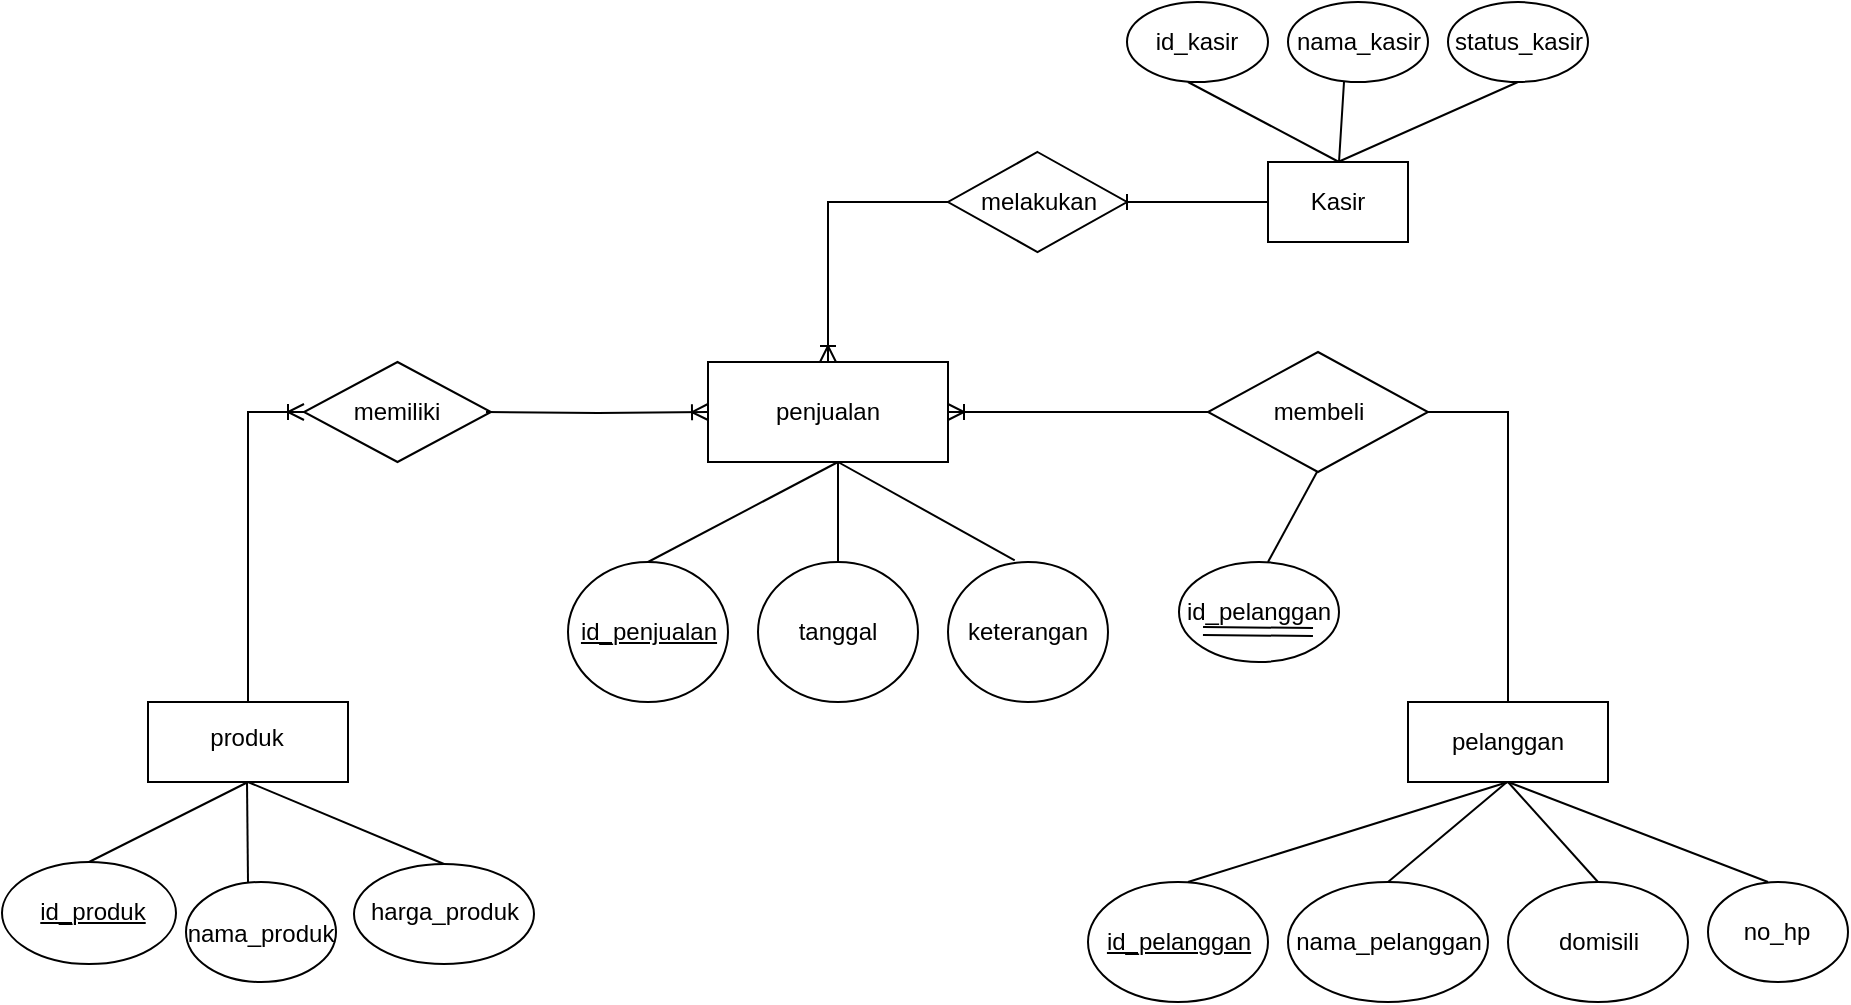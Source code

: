 <mxfile version="17.1.5" type="github">
  <diagram id="R2lEEEUBdFMjLlhIrx00" name="Page-1">
    <mxGraphModel dx="868" dy="482" grid="0" gridSize="10" guides="1" tooltips="1" connect="1" arrows="1" fold="1" page="1" pageScale="1" pageWidth="1100" pageHeight="850" background="none" math="0" shadow="0" extFonts="Permanent Marker^https://fonts.googleapis.com/css?family=Permanent+Marker">
      <root>
        <mxCell id="0" />
        <mxCell id="1" parent="0" />
        <mxCell id="pWj3Hf8z9nEtYZWXzRSV-18" value="" style="rounded=0;whiteSpace=wrap;html=1;pointerEvents=0;fontFamily=Helvetica;fontSize=12;fontColor=default;strokeColor=default;fillColor=none;" vertex="1" parent="1">
          <mxGeometry x="360" y="220" width="120" height="50" as="geometry" />
        </mxCell>
        <mxCell id="pWj3Hf8z9nEtYZWXzRSV-19" value="penjualan" style="text;html=1;strokeColor=none;fillColor=none;align=center;verticalAlign=middle;whiteSpace=wrap;rounded=0;pointerEvents=0;fontFamily=Helvetica;fontSize=12;fontColor=default;" vertex="1" parent="1">
          <mxGeometry x="385" y="230" width="70" height="30" as="geometry" />
        </mxCell>
        <mxCell id="pWj3Hf8z9nEtYZWXzRSV-26" value="" style="ellipse;whiteSpace=wrap;html=1;pointerEvents=0;fontFamily=Helvetica;fontSize=12;fontColor=default;strokeColor=default;fillColor=none;" vertex="1" parent="1">
          <mxGeometry x="290" y="320" width="80" height="70" as="geometry" />
        </mxCell>
        <mxCell id="pWj3Hf8z9nEtYZWXzRSV-27" value="&lt;u&gt;id_penjualan&lt;/u&gt;" style="text;html=1;strokeColor=none;fillColor=none;align=center;verticalAlign=middle;whiteSpace=wrap;rounded=0;pointerEvents=0;fontFamily=Helvetica;fontSize=12;fontColor=default;" vertex="1" parent="1">
          <mxGeometry x="294.5" y="340" width="71" height="30" as="geometry" />
        </mxCell>
        <mxCell id="pWj3Hf8z9nEtYZWXzRSV-28" value="" style="endArrow=none;html=1;rounded=0;fontFamily=Helvetica;fontSize=12;fontColor=default;entryX=0.417;entryY=-0.012;entryDx=0;entryDy=0;entryPerimeter=0;" edge="1" parent="1" target="pWj3Hf8z9nEtYZWXzRSV-35">
          <mxGeometry width="50" height="50" relative="1" as="geometry">
            <mxPoint x="425" y="270" as="sourcePoint" />
            <mxPoint x="485" y="320" as="targetPoint" />
          </mxGeometry>
        </mxCell>
        <mxCell id="pWj3Hf8z9nEtYZWXzRSV-29" value="" style="ellipse;whiteSpace=wrap;html=1;pointerEvents=0;fontFamily=Helvetica;fontSize=12;fontColor=default;strokeColor=default;fillColor=none;" vertex="1" parent="1">
          <mxGeometry x="385" y="320" width="80" height="70" as="geometry" />
        </mxCell>
        <mxCell id="pWj3Hf8z9nEtYZWXzRSV-30" value="keterangan" style="text;html=1;strokeColor=none;fillColor=none;align=center;verticalAlign=middle;whiteSpace=wrap;rounded=0;pointerEvents=0;fontFamily=Helvetica;fontSize=12;fontColor=default;" vertex="1" parent="1">
          <mxGeometry x="490" y="340" width="60" height="30" as="geometry" />
        </mxCell>
        <mxCell id="pWj3Hf8z9nEtYZWXzRSV-31" value="tanggal" style="text;html=1;strokeColor=none;fillColor=none;align=center;verticalAlign=middle;whiteSpace=wrap;rounded=0;pointerEvents=0;fontFamily=Helvetica;fontSize=12;fontColor=default;" vertex="1" parent="1">
          <mxGeometry x="395" y="340" width="60" height="30" as="geometry" />
        </mxCell>
        <mxCell id="pWj3Hf8z9nEtYZWXzRSV-33" value="" style="endArrow=none;html=1;rounded=0;fontFamily=Helvetica;fontSize=12;fontColor=default;" edge="1" parent="1">
          <mxGeometry width="50" height="50" relative="1" as="geometry">
            <mxPoint x="425" y="320" as="sourcePoint" />
            <mxPoint x="425" y="270" as="targetPoint" />
          </mxGeometry>
        </mxCell>
        <mxCell id="pWj3Hf8z9nEtYZWXzRSV-34" value="" style="endArrow=none;html=1;rounded=0;fontFamily=Helvetica;fontSize=12;fontColor=default;exitX=0.5;exitY=0;exitDx=0;exitDy=0;" edge="1" parent="1" source="pWj3Hf8z9nEtYZWXzRSV-26">
          <mxGeometry width="50" height="50" relative="1" as="geometry">
            <mxPoint x="360" y="300" as="sourcePoint" />
            <mxPoint x="425" y="270" as="targetPoint" />
          </mxGeometry>
        </mxCell>
        <mxCell id="pWj3Hf8z9nEtYZWXzRSV-35" value="" style="ellipse;whiteSpace=wrap;html=1;pointerEvents=0;fontFamily=Helvetica;fontSize=12;fontColor=default;strokeColor=default;fillColor=none;" vertex="1" parent="1">
          <mxGeometry x="480" y="320" width="80" height="70" as="geometry" />
        </mxCell>
        <mxCell id="pWj3Hf8z9nEtYZWXzRSV-41" value="" style="rounded=0;whiteSpace=wrap;html=1;pointerEvents=0;fontFamily=Helvetica;fontSize=12;fontColor=default;strokeColor=default;fillColor=none;" vertex="1" parent="1">
          <mxGeometry x="710" y="390" width="100" height="40" as="geometry" />
        </mxCell>
        <mxCell id="pWj3Hf8z9nEtYZWXzRSV-43" value="pelanggan" style="text;html=1;strokeColor=none;fillColor=none;align=center;verticalAlign=middle;whiteSpace=wrap;rounded=0;pointerEvents=0;fontFamily=Helvetica;fontSize=12;fontColor=default;" vertex="1" parent="1">
          <mxGeometry x="730" y="395" width="60" height="30" as="geometry" />
        </mxCell>
        <mxCell id="pWj3Hf8z9nEtYZWXzRSV-47" value="" style="endArrow=none;html=1;rounded=0;fontFamily=Helvetica;fontSize=12;fontColor=default;" edge="1" parent="1">
          <mxGeometry width="50" height="50" relative="1" as="geometry">
            <mxPoint x="600" y="480" as="sourcePoint" />
            <mxPoint x="760" y="430" as="targetPoint" />
          </mxGeometry>
        </mxCell>
        <mxCell id="pWj3Hf8z9nEtYZWXzRSV-48" value="" style="endArrow=none;html=1;rounded=0;fontFamily=Helvetica;fontSize=12;fontColor=default;exitX=0.5;exitY=0;exitDx=0;exitDy=0;" edge="1" parent="1" source="pWj3Hf8z9nEtYZWXzRSV-59">
          <mxGeometry width="50" height="50" relative="1" as="geometry">
            <mxPoint x="800" y="480" as="sourcePoint" />
            <mxPoint x="760" y="430" as="targetPoint" />
          </mxGeometry>
        </mxCell>
        <mxCell id="pWj3Hf8z9nEtYZWXzRSV-49" value="" style="endArrow=none;html=1;rounded=0;fontFamily=Helvetica;fontSize=12;fontColor=default;exitX=0.5;exitY=0;exitDx=0;exitDy=0;" edge="1" parent="1" source="pWj3Hf8z9nEtYZWXzRSV-56">
          <mxGeometry width="50" height="50" relative="1" as="geometry">
            <mxPoint x="700" y="480" as="sourcePoint" />
            <mxPoint x="759.5" y="430" as="targetPoint" />
          </mxGeometry>
        </mxCell>
        <mxCell id="pWj3Hf8z9nEtYZWXzRSV-51" value="" style="endArrow=none;html=1;rounded=0;fontFamily=Helvetica;fontSize=12;fontColor=default;" edge="1" parent="1">
          <mxGeometry width="50" height="50" relative="1" as="geometry">
            <mxPoint x="760" y="430" as="sourcePoint" />
            <mxPoint x="890" y="480" as="targetPoint" />
          </mxGeometry>
        </mxCell>
        <mxCell id="pWj3Hf8z9nEtYZWXzRSV-52" value="" style="ellipse;whiteSpace=wrap;html=1;pointerEvents=0;fontFamily=Helvetica;fontSize=12;fontColor=default;strokeColor=default;fillColor=none;" vertex="1" parent="1">
          <mxGeometry x="550" y="480" width="90" height="60" as="geometry" />
        </mxCell>
        <mxCell id="pWj3Hf8z9nEtYZWXzRSV-53" value="&lt;u&gt;id_pelanggan&lt;/u&gt;" style="text;html=1;strokeColor=none;fillColor=none;align=center;verticalAlign=middle;whiteSpace=wrap;rounded=0;pointerEvents=0;fontFamily=Helvetica;fontSize=12;fontColor=default;" vertex="1" parent="1">
          <mxGeometry x="559.5" y="495" width="71" height="30" as="geometry" />
        </mxCell>
        <mxCell id="pWj3Hf8z9nEtYZWXzRSV-56" value="" style="ellipse;whiteSpace=wrap;html=1;pointerEvents=0;fontFamily=Helvetica;fontSize=12;fontColor=default;strokeColor=default;fillColor=none;" vertex="1" parent="1">
          <mxGeometry x="650" y="480" width="100" height="60" as="geometry" />
        </mxCell>
        <mxCell id="pWj3Hf8z9nEtYZWXzRSV-57" value="nama_pelanggan" style="text;html=1;strokeColor=none;fillColor=none;align=center;verticalAlign=middle;whiteSpace=wrap;rounded=0;pointerEvents=0;fontFamily=Helvetica;fontSize=12;fontColor=default;" vertex="1" parent="1">
          <mxGeometry x="664.5" y="495" width="71" height="30" as="geometry" />
        </mxCell>
        <mxCell id="pWj3Hf8z9nEtYZWXzRSV-59" value="" style="ellipse;whiteSpace=wrap;html=1;pointerEvents=0;fontFamily=Helvetica;fontSize=12;fontColor=default;strokeColor=default;fillColor=none;" vertex="1" parent="1">
          <mxGeometry x="760" y="480" width="90" height="60" as="geometry" />
        </mxCell>
        <mxCell id="pWj3Hf8z9nEtYZWXzRSV-60" value="domisili" style="text;html=1;strokeColor=none;fillColor=none;align=center;verticalAlign=middle;whiteSpace=wrap;rounded=0;pointerEvents=0;fontFamily=Helvetica;fontSize=12;fontColor=default;" vertex="1" parent="1">
          <mxGeometry x="769.5" y="495" width="71" height="30" as="geometry" />
        </mxCell>
        <mxCell id="pWj3Hf8z9nEtYZWXzRSV-65" value="" style="ellipse;whiteSpace=wrap;html=1;pointerEvents=0;fontFamily=Helvetica;fontSize=12;fontColor=default;strokeColor=default;fillColor=none;" vertex="1" parent="1">
          <mxGeometry x="860" y="480" width="70" height="50" as="geometry" />
        </mxCell>
        <mxCell id="pWj3Hf8z9nEtYZWXzRSV-67" value="no_hp" style="text;html=1;strokeColor=none;fillColor=none;align=center;verticalAlign=middle;whiteSpace=wrap;rounded=0;pointerEvents=0;fontFamily=Helvetica;fontSize=12;fontColor=default;" vertex="1" parent="1">
          <mxGeometry x="859" y="490" width="71" height="30" as="geometry" />
        </mxCell>
        <mxCell id="pWj3Hf8z9nEtYZWXzRSV-107" style="edgeStyle=orthogonalEdgeStyle;rounded=0;orthogonalLoop=1;jettySize=auto;html=1;exitX=0.5;exitY=0;exitDx=0;exitDy=0;entryX=0;entryY=0.5;entryDx=0;entryDy=0;fontFamily=Helvetica;fontSize=12;fontColor=default;endArrow=ERoneToMany;endFill=0;" edge="1" parent="1" source="pWj3Hf8z9nEtYZWXzRSV-69" target="pWj3Hf8z9nEtYZWXzRSV-103">
          <mxGeometry relative="1" as="geometry">
            <Array as="points">
              <mxPoint x="91" y="390" />
              <mxPoint x="130" y="390" />
              <mxPoint x="130" y="245" />
            </Array>
          </mxGeometry>
        </mxCell>
        <mxCell id="pWj3Hf8z9nEtYZWXzRSV-69" value="" style="rounded=0;whiteSpace=wrap;html=1;pointerEvents=0;fontFamily=Helvetica;fontSize=12;fontColor=default;strokeColor=default;fillColor=none;" vertex="1" parent="1">
          <mxGeometry x="80" y="390" width="100" height="40" as="geometry" />
        </mxCell>
        <mxCell id="pWj3Hf8z9nEtYZWXzRSV-70" value="produk" style="text;html=1;strokeColor=none;fillColor=none;align=center;verticalAlign=middle;whiteSpace=wrap;rounded=0;pointerEvents=0;fontFamily=Helvetica;fontSize=12;fontColor=default;" vertex="1" parent="1">
          <mxGeometry x="94" y="393" width="71" height="30" as="geometry" />
        </mxCell>
        <mxCell id="pWj3Hf8z9nEtYZWXzRSV-71" value="" style="endArrow=none;html=1;rounded=0;fontFamily=Helvetica;fontSize=12;fontColor=default;exitX=0.5;exitY=0;exitDx=0;exitDy=0;entryX=0.5;entryY=1;entryDx=0;entryDy=0;" edge="1" parent="1" source="pWj3Hf8z9nEtYZWXzRSV-74" target="pWj3Hf8z9nEtYZWXzRSV-69">
          <mxGeometry width="50" height="50" relative="1" as="geometry">
            <mxPoint y="480" as="sourcePoint" />
            <mxPoint x="50" y="430" as="targetPoint" />
          </mxGeometry>
        </mxCell>
        <mxCell id="pWj3Hf8z9nEtYZWXzRSV-74" value="" style="ellipse;whiteSpace=wrap;html=1;pointerEvents=0;fontFamily=Helvetica;fontSize=12;fontColor=default;strokeColor=default;fillColor=none;" vertex="1" parent="1">
          <mxGeometry x="7" y="470" width="87" height="51" as="geometry" />
        </mxCell>
        <mxCell id="pWj3Hf8z9nEtYZWXzRSV-75" value="" style="endArrow=none;html=1;rounded=0;fontFamily=Helvetica;fontSize=12;fontColor=default;" edge="1" parent="1">
          <mxGeometry width="50" height="50" relative="1" as="geometry">
            <mxPoint x="130" y="480" as="sourcePoint" />
            <mxPoint x="129.5" y="430" as="targetPoint" />
          </mxGeometry>
        </mxCell>
        <mxCell id="pWj3Hf8z9nEtYZWXzRSV-76" value="&lt;u&gt;id_produk&lt;/u&gt;" style="text;html=1;strokeColor=none;fillColor=none;align=center;verticalAlign=middle;whiteSpace=wrap;rounded=0;pointerEvents=0;fontFamily=Helvetica;fontSize=12;fontColor=default;" vertex="1" parent="1">
          <mxGeometry x="16.5" y="480" width="71" height="30" as="geometry" />
        </mxCell>
        <mxCell id="pWj3Hf8z9nEtYZWXzRSV-77" value="" style="ellipse;whiteSpace=wrap;html=1;pointerEvents=0;fontFamily=Helvetica;fontSize=12;fontColor=default;strokeColor=default;fillColor=none;" vertex="1" parent="1">
          <mxGeometry x="99" y="480" width="75" height="50" as="geometry" />
        </mxCell>
        <mxCell id="pWj3Hf8z9nEtYZWXzRSV-79" value="nama_produk" style="text;html=1;strokeColor=none;fillColor=none;align=center;verticalAlign=middle;whiteSpace=wrap;rounded=0;pointerEvents=0;fontFamily=Helvetica;fontSize=12;fontColor=default;" vertex="1" parent="1">
          <mxGeometry x="101" y="491" width="71" height="30" as="geometry" />
        </mxCell>
        <mxCell id="pWj3Hf8z9nEtYZWXzRSV-81" value="" style="ellipse;whiteSpace=wrap;html=1;pointerEvents=0;fontFamily=Helvetica;fontSize=12;fontColor=default;strokeColor=default;fillColor=none;" vertex="1" parent="1">
          <mxGeometry x="183" y="471" width="90" height="50" as="geometry" />
        </mxCell>
        <mxCell id="pWj3Hf8z9nEtYZWXzRSV-82" value="harga_produk" style="text;html=1;strokeColor=none;fillColor=none;align=center;verticalAlign=middle;whiteSpace=wrap;rounded=0;pointerEvents=0;fontFamily=Helvetica;fontSize=12;fontColor=default;" vertex="1" parent="1">
          <mxGeometry x="192.5" y="480" width="71" height="30" as="geometry" />
        </mxCell>
        <mxCell id="pWj3Hf8z9nEtYZWXzRSV-93" style="edgeStyle=orthogonalEdgeStyle;rounded=0;orthogonalLoop=1;jettySize=auto;html=1;exitX=1;exitY=0.5;exitDx=0;exitDy=0;entryX=0.5;entryY=0;entryDx=0;entryDy=0;fontFamily=Helvetica;fontSize=12;fontColor=default;endArrow=baseDash;endFill=0;" edge="1" parent="1" source="pWj3Hf8z9nEtYZWXzRSV-90" target="pWj3Hf8z9nEtYZWXzRSV-41">
          <mxGeometry relative="1" as="geometry" />
        </mxCell>
        <mxCell id="pWj3Hf8z9nEtYZWXzRSV-96" style="edgeStyle=orthogonalEdgeStyle;rounded=0;orthogonalLoop=1;jettySize=auto;html=1;exitX=0;exitY=0.5;exitDx=0;exitDy=0;entryX=1;entryY=0.5;entryDx=0;entryDy=0;fontFamily=Helvetica;fontSize=12;fontColor=default;endArrow=ERoneToMany;endFill=0;" edge="1" parent="1" source="pWj3Hf8z9nEtYZWXzRSV-90" target="pWj3Hf8z9nEtYZWXzRSV-18">
          <mxGeometry relative="1" as="geometry" />
        </mxCell>
        <mxCell id="pWj3Hf8z9nEtYZWXzRSV-90" value="" style="rhombus;whiteSpace=wrap;html=1;pointerEvents=0;fontFamily=Helvetica;fontSize=12;fontColor=default;strokeColor=default;fillColor=none;" vertex="1" parent="1">
          <mxGeometry x="610" y="215" width="110" height="60" as="geometry" />
        </mxCell>
        <mxCell id="pWj3Hf8z9nEtYZWXzRSV-91" value="membeli" style="text;html=1;strokeColor=none;fillColor=none;align=center;verticalAlign=middle;whiteSpace=wrap;rounded=0;pointerEvents=0;fontFamily=Helvetica;fontSize=12;fontColor=default;" vertex="1" parent="1">
          <mxGeometry x="629.5" y="230" width="71" height="30" as="geometry" />
        </mxCell>
        <mxCell id="pWj3Hf8z9nEtYZWXzRSV-97" value="" style="endArrow=none;html=1;rounded=0;fontFamily=Helvetica;fontSize=12;fontColor=default;" edge="1" parent="1">
          <mxGeometry width="50" height="50" relative="1" as="geometry">
            <mxPoint x="640" y="320" as="sourcePoint" />
            <mxPoint x="664.5" y="275" as="targetPoint" />
          </mxGeometry>
        </mxCell>
        <mxCell id="pWj3Hf8z9nEtYZWXzRSV-98" value="" style="ellipse;whiteSpace=wrap;html=1;pointerEvents=0;fontFamily=Helvetica;fontSize=12;fontColor=default;strokeColor=default;fillColor=none;" vertex="1" parent="1">
          <mxGeometry x="595.5" y="320" width="80" height="50" as="geometry" />
        </mxCell>
        <mxCell id="pWj3Hf8z9nEtYZWXzRSV-100" value="" style="shape=link;html=1;rounded=0;fontFamily=Helvetica;fontSize=12;fontColor=default;endArrow=ERoneToMany;endFill=0;" edge="1" parent="1">
          <mxGeometry width="100" relative="1" as="geometry">
            <mxPoint x="607.5" y="354.5" as="sourcePoint" />
            <mxPoint x="662.5" y="355" as="targetPoint" />
          </mxGeometry>
        </mxCell>
        <mxCell id="pWj3Hf8z9nEtYZWXzRSV-101" value="id_pelanggan" style="text;html=1;strokeColor=none;fillColor=none;align=center;verticalAlign=middle;whiteSpace=wrap;rounded=0;pointerEvents=0;fontFamily=Helvetica;fontSize=12;fontColor=default;" vertex="1" parent="1">
          <mxGeometry x="600" y="330" width="71" height="30" as="geometry" />
        </mxCell>
        <mxCell id="pWj3Hf8z9nEtYZWXzRSV-110" style="edgeStyle=orthogonalEdgeStyle;rounded=0;orthogonalLoop=1;jettySize=auto;html=1;entryX=0;entryY=0.5;entryDx=0;entryDy=0;fontFamily=Helvetica;fontSize=12;fontColor=default;endArrow=ERoneToMany;endFill=0;" edge="1" parent="1" target="pWj3Hf8z9nEtYZWXzRSV-18">
          <mxGeometry relative="1" as="geometry">
            <mxPoint x="249" y="245" as="sourcePoint" />
          </mxGeometry>
        </mxCell>
        <mxCell id="pWj3Hf8z9nEtYZWXzRSV-103" value="" style="rhombus;whiteSpace=wrap;html=1;pointerEvents=0;fontFamily=Helvetica;fontSize=12;fontColor=default;strokeColor=default;fillColor=none;" vertex="1" parent="1">
          <mxGeometry x="158" y="220" width="93.5" height="50" as="geometry" />
        </mxCell>
        <mxCell id="pWj3Hf8z9nEtYZWXzRSV-106" value="memiliki" style="text;html=1;strokeColor=none;fillColor=none;align=center;verticalAlign=middle;whiteSpace=wrap;rounded=0;pointerEvents=0;fontFamily=Helvetica;fontSize=12;fontColor=default;" vertex="1" parent="1">
          <mxGeometry x="169.25" y="230" width="71" height="30" as="geometry" />
        </mxCell>
        <mxCell id="pWj3Hf8z9nEtYZWXzRSV-133" style="edgeStyle=orthogonalEdgeStyle;rounded=0;orthogonalLoop=1;jettySize=auto;html=1;exitX=0;exitY=0.5;exitDx=0;exitDy=0;entryX=1;entryY=0.5;entryDx=0;entryDy=0;fontFamily=Helvetica;fontSize=12;fontColor=default;endArrow=baseDash;endFill=0;" edge="1" parent="1" source="pWj3Hf8z9nEtYZWXzRSV-111" target="pWj3Hf8z9nEtYZWXzRSV-131">
          <mxGeometry relative="1" as="geometry" />
        </mxCell>
        <mxCell id="pWj3Hf8z9nEtYZWXzRSV-111" value="Kasir" style="rounded=0;whiteSpace=wrap;html=1;pointerEvents=0;fontFamily=Helvetica;fontSize=12;fontColor=default;strokeColor=default;fillColor=none;" vertex="1" parent="1">
          <mxGeometry x="640" y="120" width="70" height="40" as="geometry" />
        </mxCell>
        <mxCell id="pWj3Hf8z9nEtYZWXzRSV-112" value="" style="endArrow=none;html=1;rounded=0;fontFamily=Helvetica;fontSize=12;fontColor=default;" edge="1" parent="1">
          <mxGeometry width="50" height="50" relative="1" as="geometry">
            <mxPoint x="675.5" y="120" as="sourcePoint" />
            <mxPoint x="600" y="80" as="targetPoint" />
          </mxGeometry>
        </mxCell>
        <mxCell id="pWj3Hf8z9nEtYZWXzRSV-113" value="" style="ellipse;whiteSpace=wrap;html=1;pointerEvents=0;fontFamily=Helvetica;fontSize=12;fontColor=default;strokeColor=default;fillColor=none;" vertex="1" parent="1">
          <mxGeometry x="569.5" y="40" width="70.5" height="40" as="geometry" />
        </mxCell>
        <mxCell id="pWj3Hf8z9nEtYZWXzRSV-116" value="id_kasir" style="text;html=1;strokeColor=none;fillColor=none;align=center;verticalAlign=middle;whiteSpace=wrap;rounded=0;pointerEvents=0;fontFamily=Helvetica;fontSize=12;fontColor=default;" vertex="1" parent="1">
          <mxGeometry x="569" y="45" width="71" height="30" as="geometry" />
        </mxCell>
        <mxCell id="pWj3Hf8z9nEtYZWXzRSV-117" value="" style="endArrow=none;html=1;rounded=0;fontFamily=Helvetica;fontSize=12;fontColor=default;entryX=0.5;entryY=1;entryDx=0;entryDy=0;" edge="1" parent="1" target="pWj3Hf8z9nEtYZWXzRSV-126">
          <mxGeometry width="50" height="50" relative="1" as="geometry">
            <mxPoint x="675" y="120" as="sourcePoint" />
            <mxPoint x="750" y="80" as="targetPoint" />
          </mxGeometry>
        </mxCell>
        <mxCell id="pWj3Hf8z9nEtYZWXzRSV-118" value="" style="endArrow=none;html=1;rounded=0;fontFamily=Helvetica;fontSize=12;fontColor=default;entryX=0.4;entryY=1;entryDx=0;entryDy=0;entryPerimeter=0;" edge="1" parent="1" target="pWj3Hf8z9nEtYZWXzRSV-122">
          <mxGeometry width="50" height="50" relative="1" as="geometry">
            <mxPoint x="675.5" y="120" as="sourcePoint" />
            <mxPoint x="676" y="80" as="targetPoint" />
          </mxGeometry>
        </mxCell>
        <mxCell id="pWj3Hf8z9nEtYZWXzRSV-122" value="" style="ellipse;whiteSpace=wrap;html=1;pointerEvents=0;fontFamily=Helvetica;fontSize=12;fontColor=default;strokeColor=default;fillColor=none;" vertex="1" parent="1">
          <mxGeometry x="650" y="40" width="70" height="40" as="geometry" />
        </mxCell>
        <mxCell id="pWj3Hf8z9nEtYZWXzRSV-125" value="nama_kasir" style="text;html=1;strokeColor=none;fillColor=none;align=center;verticalAlign=middle;whiteSpace=wrap;rounded=0;pointerEvents=0;fontFamily=Helvetica;fontSize=12;fontColor=default;" vertex="1" parent="1">
          <mxGeometry x="650" y="45" width="71" height="30" as="geometry" />
        </mxCell>
        <mxCell id="pWj3Hf8z9nEtYZWXzRSV-126" value="" style="ellipse;whiteSpace=wrap;html=1;pointerEvents=0;fontFamily=Helvetica;fontSize=12;fontColor=default;strokeColor=default;fillColor=none;" vertex="1" parent="1">
          <mxGeometry x="730" y="40" width="70" height="40" as="geometry" />
        </mxCell>
        <mxCell id="pWj3Hf8z9nEtYZWXzRSV-127" value="status_kasir" style="text;html=1;strokeColor=none;fillColor=none;align=center;verticalAlign=middle;whiteSpace=wrap;rounded=0;pointerEvents=0;fontFamily=Helvetica;fontSize=12;fontColor=default;" vertex="1" parent="1">
          <mxGeometry x="730" y="45" width="71" height="30" as="geometry" />
        </mxCell>
        <mxCell id="pWj3Hf8z9nEtYZWXzRSV-134" style="edgeStyle=orthogonalEdgeStyle;rounded=0;orthogonalLoop=1;jettySize=auto;html=1;exitX=0;exitY=0.5;exitDx=0;exitDy=0;entryX=0.5;entryY=0;entryDx=0;entryDy=0;fontFamily=Helvetica;fontSize=12;fontColor=default;endArrow=ERoneToMany;endFill=0;" edge="1" parent="1" source="pWj3Hf8z9nEtYZWXzRSV-131" target="pWj3Hf8z9nEtYZWXzRSV-18">
          <mxGeometry relative="1" as="geometry" />
        </mxCell>
        <mxCell id="pWj3Hf8z9nEtYZWXzRSV-131" value="" style="rhombus;whiteSpace=wrap;html=1;pointerEvents=0;fontFamily=Helvetica;fontSize=12;fontColor=default;strokeColor=default;fillColor=none;" vertex="1" parent="1">
          <mxGeometry x="480" y="115" width="89.5" height="50" as="geometry" />
        </mxCell>
        <mxCell id="pWj3Hf8z9nEtYZWXzRSV-132" value="melakukan" style="text;html=1;strokeColor=none;fillColor=none;align=center;verticalAlign=middle;whiteSpace=wrap;rounded=0;pointerEvents=0;fontFamily=Helvetica;fontSize=12;fontColor=default;" vertex="1" parent="1">
          <mxGeometry x="490" y="125" width="71" height="30" as="geometry" />
        </mxCell>
        <mxCell id="pWj3Hf8z9nEtYZWXzRSV-147" value="" style="endArrow=none;html=1;rounded=0;fontFamily=Helvetica;fontSize=12;fontColor=default;entryX=0.5;entryY=1;entryDx=0;entryDy=0;exitX=0.5;exitY=0;exitDx=0;exitDy=0;" edge="1" parent="1" source="pWj3Hf8z9nEtYZWXzRSV-81" target="pWj3Hf8z9nEtYZWXzRSV-69">
          <mxGeometry width="50" height="50" relative="1" as="geometry">
            <mxPoint x="167" y="494" as="sourcePoint" />
            <mxPoint x="217" y="444" as="targetPoint" />
          </mxGeometry>
        </mxCell>
      </root>
    </mxGraphModel>
  </diagram>
</mxfile>

